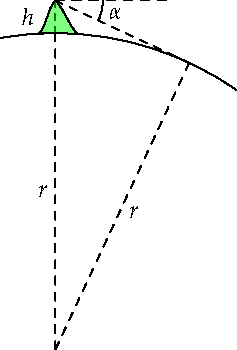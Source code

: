 settings.tex="pdflatex";

texpreamble("\usepackage{amsmath}
\usepackage{amsthm,amssymb}
\usepackage{mathpazo}
\usepackage[svgnames]{xcolor}
");
import graph;

size(175);
real al=25;
real h=(1-Cos(al))/(Cos(al));

draw(arc((0,0),dir(90-al-10),dir(100)));
draw("$r$",dir(90)--(0,0),dashed);
draw("$r$",(0,0)--dir(90-al),dashed);
draw((0,1+h)--dir(90-al),dashed);
draw("$h$",(0,1+h)--dir(90),3W,dashed);
filldraw(dir(93){NE}..{NE}(0,1+h){SE}..{SE}dir(86)--arc((0,0),dir(86),dir(93))--cycle,green+opacity(0.5));
draw((0,1+h)--(0.35,1+h),dashed);
draw("$\alpha$",arc((0,1+h),(0,1+h)+0.15dir(-al),(0.15,1+h),CCW));
